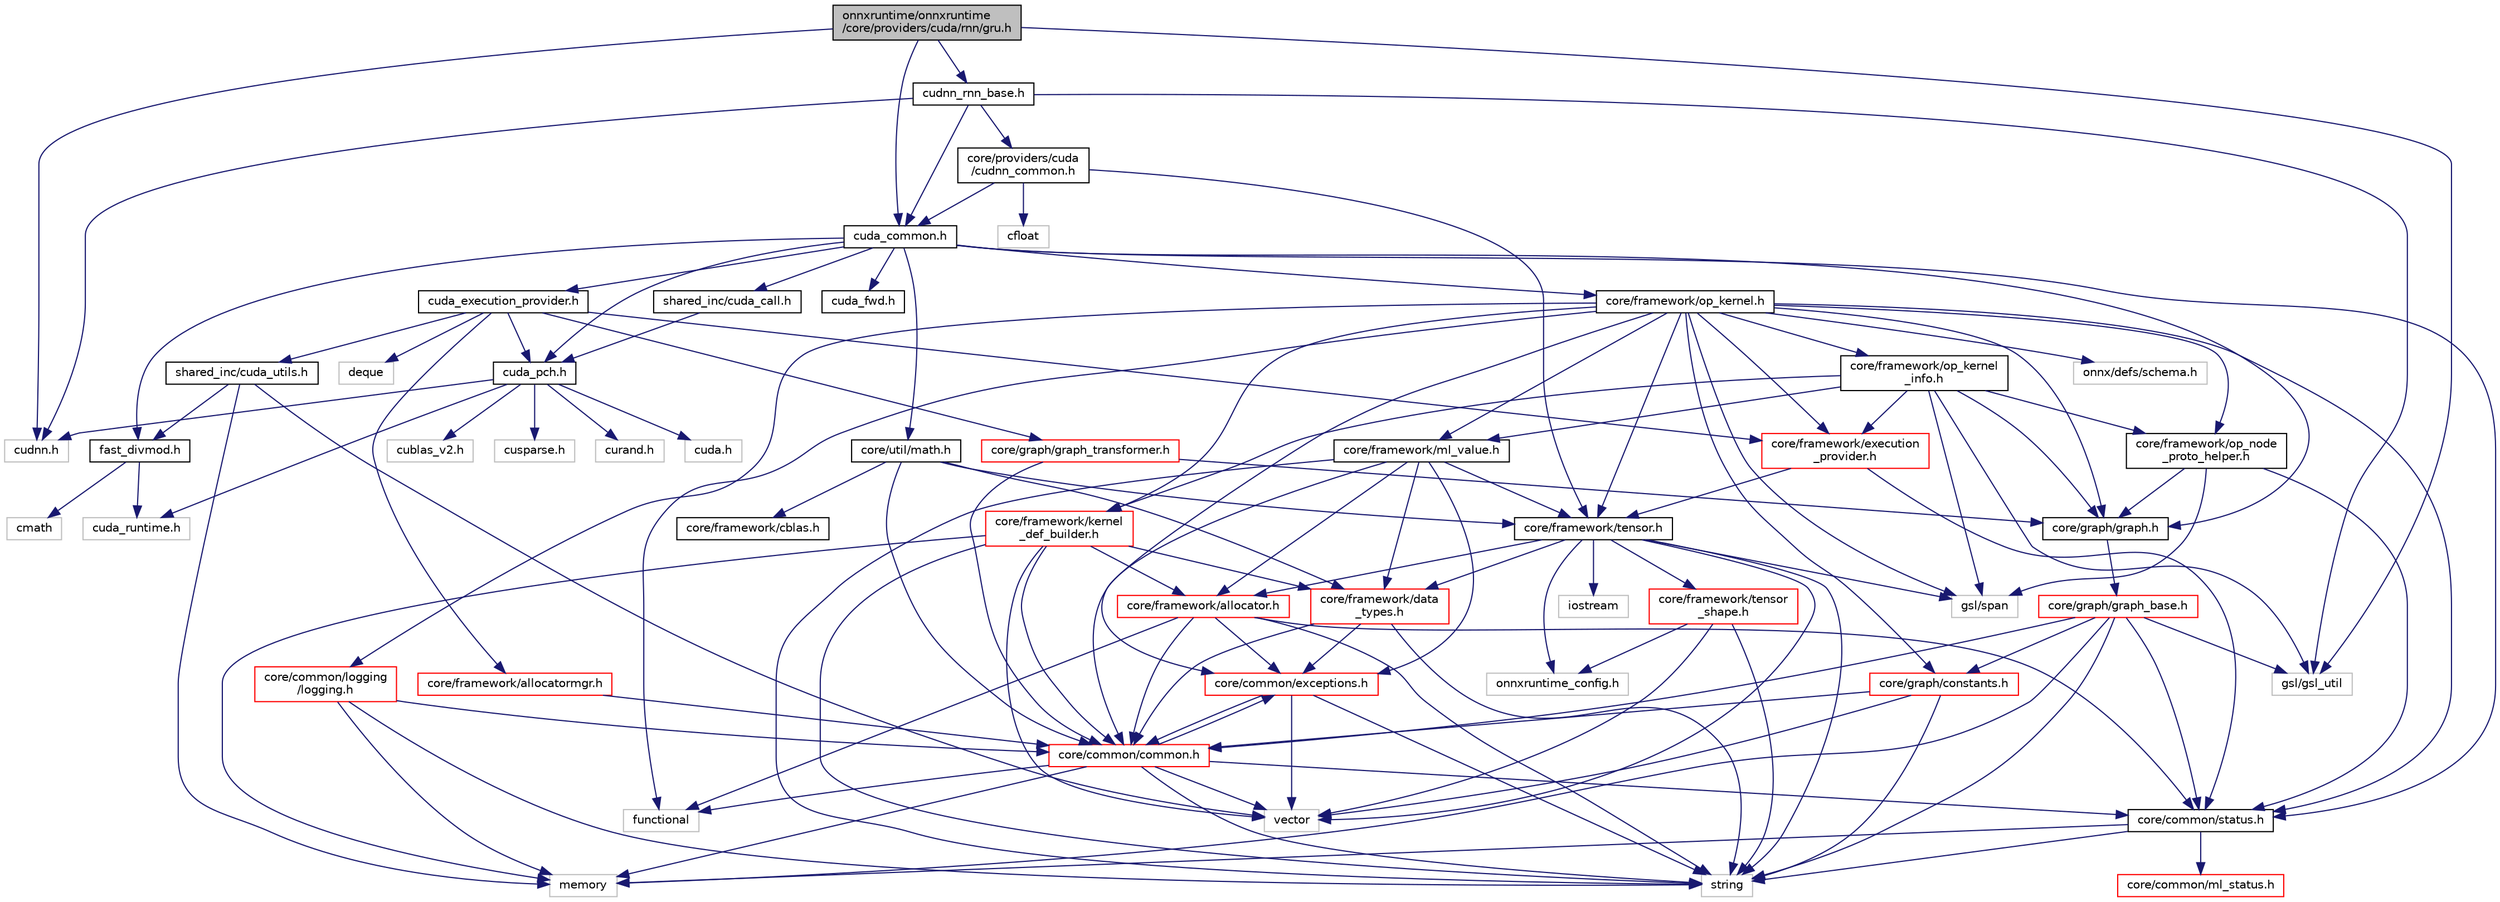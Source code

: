 digraph "onnxruntime/onnxruntime/core/providers/cuda/rnn/gru.h"
{
  edge [fontname="Helvetica",fontsize="10",labelfontname="Helvetica",labelfontsize="10"];
  node [fontname="Helvetica",fontsize="10",shape=record];
  Node0 [label="onnxruntime/onnxruntime\l/core/providers/cuda/rnn/gru.h",height=0.2,width=0.4,color="black", fillcolor="grey75", style="filled", fontcolor="black"];
  Node0 -> Node1 [color="midnightblue",fontsize="10",style="solid"];
  Node1 [label="cudnn_rnn_base.h",height=0.2,width=0.4,color="black", fillcolor="white", style="filled",URL="$cudnn__rnn__base_8h.html"];
  Node1 -> Node2 [color="midnightblue",fontsize="10",style="solid"];
  Node2 [label="gsl/gsl_util",height=0.2,width=0.4,color="grey75", fillcolor="white", style="filled"];
  Node1 -> Node3 [color="midnightblue",fontsize="10",style="solid"];
  Node3 [label="core/providers/cuda\l/cudnn_common.h",height=0.2,width=0.4,color="black", fillcolor="white", style="filled",URL="$cudnn__common_8h.html"];
  Node3 -> Node4 [color="midnightblue",fontsize="10",style="solid"];
  Node4 [label="cuda_common.h",height=0.2,width=0.4,color="black", fillcolor="white", style="filled",URL="$cuda__common_8h.html"];
  Node4 -> Node5 [color="midnightblue",fontsize="10",style="solid"];
  Node5 [label="cuda_pch.h",height=0.2,width=0.4,color="black", fillcolor="white", style="filled",URL="$cuda__pch_8h.html"];
  Node5 -> Node6 [color="midnightblue",fontsize="10",style="solid"];
  Node6 [label="cuda.h",height=0.2,width=0.4,color="grey75", fillcolor="white", style="filled"];
  Node5 -> Node7 [color="midnightblue",fontsize="10",style="solid"];
  Node7 [label="cuda_runtime.h",height=0.2,width=0.4,color="grey75", fillcolor="white", style="filled"];
  Node5 -> Node8 [color="midnightblue",fontsize="10",style="solid"];
  Node8 [label="cublas_v2.h",height=0.2,width=0.4,color="grey75", fillcolor="white", style="filled"];
  Node5 -> Node9 [color="midnightblue",fontsize="10",style="solid"];
  Node9 [label="cusparse.h",height=0.2,width=0.4,color="grey75", fillcolor="white", style="filled"];
  Node5 -> Node10 [color="midnightblue",fontsize="10",style="solid"];
  Node10 [label="curand.h",height=0.2,width=0.4,color="grey75", fillcolor="white", style="filled"];
  Node5 -> Node11 [color="midnightblue",fontsize="10",style="solid"];
  Node11 [label="cudnn.h",height=0.2,width=0.4,color="grey75", fillcolor="white", style="filled"];
  Node4 -> Node12 [color="midnightblue",fontsize="10",style="solid"];
  Node12 [label="core/common/status.h",height=0.2,width=0.4,color="black", fillcolor="white", style="filled",URL="$status_8h.html"];
  Node12 -> Node13 [color="midnightblue",fontsize="10",style="solid"];
  Node13 [label="memory",height=0.2,width=0.4,color="grey75", fillcolor="white", style="filled"];
  Node12 -> Node14 [color="midnightblue",fontsize="10",style="solid"];
  Node14 [label="string",height=0.2,width=0.4,color="grey75", fillcolor="white", style="filled"];
  Node12 -> Node15 [color="midnightblue",fontsize="10",style="solid"];
  Node15 [label="core/common/ml_status.h",height=0.2,width=0.4,color="red", fillcolor="white", style="filled",URL="$ml__status_8h.html"];
  Node4 -> Node17 [color="midnightblue",fontsize="10",style="solid"];
  Node17 [label="core/framework/op_kernel.h",height=0.2,width=0.4,color="black", fillcolor="white", style="filled",URL="$op__kernel_8h.html"];
  Node17 -> Node18 [color="midnightblue",fontsize="10",style="solid"];
  Node18 [label="functional",height=0.2,width=0.4,color="grey75", fillcolor="white", style="filled"];
  Node17 -> Node19 [color="midnightblue",fontsize="10",style="solid"];
  Node19 [label="core/common/exceptions.h",height=0.2,width=0.4,color="red", fillcolor="white", style="filled",URL="$exceptions_8h.html"];
  Node19 -> Node14 [color="midnightblue",fontsize="10",style="solid"];
  Node19 -> Node24 [color="midnightblue",fontsize="10",style="solid"];
  Node24 [label="vector",height=0.2,width=0.4,color="grey75", fillcolor="white", style="filled"];
  Node19 -> Node25 [color="midnightblue",fontsize="10",style="solid"];
  Node25 [label="core/common/common.h",height=0.2,width=0.4,color="red", fillcolor="white", style="filled",URL="$include_2onnxruntime_2core_2common_2common_8h.html"];
  Node25 -> Node18 [color="midnightblue",fontsize="10",style="solid"];
  Node25 -> Node13 [color="midnightblue",fontsize="10",style="solid"];
  Node25 -> Node14 [color="midnightblue",fontsize="10",style="solid"];
  Node25 -> Node24 [color="midnightblue",fontsize="10",style="solid"];
  Node25 -> Node19 [color="midnightblue",fontsize="10",style="solid"];
  Node25 -> Node12 [color="midnightblue",fontsize="10",style="solid"];
  Node17 -> Node33 [color="midnightblue",fontsize="10",style="solid"];
  Node33 [label="core/common/logging\l/logging.h",height=0.2,width=0.4,color="red", fillcolor="white", style="filled",URL="$logging_8h.html"];
  Node33 -> Node13 [color="midnightblue",fontsize="10",style="solid"];
  Node33 -> Node14 [color="midnightblue",fontsize="10",style="solid"];
  Node33 -> Node25 [color="midnightblue",fontsize="10",style="solid"];
  Node17 -> Node12 [color="midnightblue",fontsize="10",style="solid"];
  Node17 -> Node42 [color="midnightblue",fontsize="10",style="solid"];
  Node42 [label="core/framework/execution\l_provider.h",height=0.2,width=0.4,color="red", fillcolor="white", style="filled",URL="$execution__provider_8h.html"];
  Node42 -> Node12 [color="midnightblue",fontsize="10",style="solid"];
  Node42 -> Node43 [color="midnightblue",fontsize="10",style="solid"];
  Node43 [label="core/framework/tensor.h",height=0.2,width=0.4,color="black", fillcolor="white", style="filled",URL="$tensor_8h.html"];
  Node43 -> Node44 [color="midnightblue",fontsize="10",style="solid"];
  Node44 [label="iostream",height=0.2,width=0.4,color="grey75", fillcolor="white", style="filled"];
  Node43 -> Node14 [color="midnightblue",fontsize="10",style="solid"];
  Node43 -> Node24 [color="midnightblue",fontsize="10",style="solid"];
  Node43 -> Node45 [color="midnightblue",fontsize="10",style="solid"];
  Node45 [label="gsl/span",height=0.2,width=0.4,color="grey75", fillcolor="white", style="filled"];
  Node43 -> Node46 [color="midnightblue",fontsize="10",style="solid"];
  Node46 [label="core/framework/allocator.h",height=0.2,width=0.4,color="red", fillcolor="white", style="filled",URL="$framework_2allocator_8h.html"];
  Node46 -> Node18 [color="midnightblue",fontsize="10",style="solid"];
  Node46 -> Node14 [color="midnightblue",fontsize="10",style="solid"];
  Node46 -> Node25 [color="midnightblue",fontsize="10",style="solid"];
  Node46 -> Node19 [color="midnightblue",fontsize="10",style="solid"];
  Node46 -> Node12 [color="midnightblue",fontsize="10",style="solid"];
  Node43 -> Node56 [color="midnightblue",fontsize="10",style="solid"];
  Node56 [label="core/framework/data\l_types.h",height=0.2,width=0.4,color="red", fillcolor="white", style="filled",URL="$data__types_8h.html"];
  Node56 -> Node14 [color="midnightblue",fontsize="10",style="solid"];
  Node56 -> Node25 [color="midnightblue",fontsize="10",style="solid"];
  Node56 -> Node19 [color="midnightblue",fontsize="10",style="solid"];
  Node43 -> Node57 [color="midnightblue",fontsize="10",style="solid"];
  Node57 [label="core/framework/tensor\l_shape.h",height=0.2,width=0.4,color="red", fillcolor="white", style="filled",URL="$tensor__shape_8h.html"];
  Node57 -> Node24 [color="midnightblue",fontsize="10",style="solid"];
  Node57 -> Node14 [color="midnightblue",fontsize="10",style="solid"];
  Node57 -> Node59 [color="midnightblue",fontsize="10",style="solid"];
  Node59 [label="onnxruntime_config.h",height=0.2,width=0.4,color="grey75", fillcolor="white", style="filled"];
  Node43 -> Node59 [color="midnightblue",fontsize="10",style="solid"];
  Node17 -> Node60 [color="midnightblue",fontsize="10",style="solid"];
  Node60 [label="core/framework/kernel\l_def_builder.h",height=0.2,width=0.4,color="red", fillcolor="white", style="filled",URL="$kernel__def__builder_8h.html"];
  Node60 -> Node13 [color="midnightblue",fontsize="10",style="solid"];
  Node60 -> Node14 [color="midnightblue",fontsize="10",style="solid"];
  Node60 -> Node24 [color="midnightblue",fontsize="10",style="solid"];
  Node60 -> Node25 [color="midnightblue",fontsize="10",style="solid"];
  Node60 -> Node56 [color="midnightblue",fontsize="10",style="solid"];
  Node60 -> Node46 [color="midnightblue",fontsize="10",style="solid"];
  Node17 -> Node62 [color="midnightblue",fontsize="10",style="solid"];
  Node62 [label="core/framework/ml_value.h",height=0.2,width=0.4,color="black", fillcolor="white", style="filled",URL="$ml__value_8h.html"];
  Node62 -> Node14 [color="midnightblue",fontsize="10",style="solid"];
  Node62 -> Node25 [color="midnightblue",fontsize="10",style="solid"];
  Node62 -> Node19 [color="midnightblue",fontsize="10",style="solid"];
  Node62 -> Node46 [color="midnightblue",fontsize="10",style="solid"];
  Node62 -> Node56 [color="midnightblue",fontsize="10",style="solid"];
  Node62 -> Node43 [color="midnightblue",fontsize="10",style="solid"];
  Node17 -> Node63 [color="midnightblue",fontsize="10",style="solid"];
  Node63 [label="core/framework/op_kernel\l_info.h",height=0.2,width=0.4,color="black", fillcolor="white", style="filled",URL="$op__kernel__info_8h.html"];
  Node63 -> Node42 [color="midnightblue",fontsize="10",style="solid"];
  Node63 -> Node60 [color="midnightblue",fontsize="10",style="solid"];
  Node63 -> Node62 [color="midnightblue",fontsize="10",style="solid"];
  Node63 -> Node64 [color="midnightblue",fontsize="10",style="solid"];
  Node64 [label="core/framework/op_node\l_proto_helper.h",height=0.2,width=0.4,color="black", fillcolor="white", style="filled",URL="$op__node__proto__helper_8h.html"];
  Node64 -> Node12 [color="midnightblue",fontsize="10",style="solid"];
  Node64 -> Node65 [color="midnightblue",fontsize="10",style="solid"];
  Node65 [label="core/graph/graph.h",height=0.2,width=0.4,color="black", fillcolor="white", style="filled",URL="$graph_8h.html"];
  Node65 -> Node66 [color="midnightblue",fontsize="10",style="solid"];
  Node66 [label="core/graph/graph_base.h",height=0.2,width=0.4,color="red", fillcolor="white", style="filled",URL="$graph__base_8h.html"];
  Node66 -> Node13 [color="midnightblue",fontsize="10",style="solid"];
  Node66 -> Node14 [color="midnightblue",fontsize="10",style="solid"];
  Node66 -> Node25 [color="midnightblue",fontsize="10",style="solid"];
  Node66 -> Node12 [color="midnightblue",fontsize="10",style="solid"];
  Node66 -> Node70 [color="midnightblue",fontsize="10",style="solid"];
  Node70 [label="core/graph/constants.h",height=0.2,width=0.4,color="red", fillcolor="white", style="filled",URL="$constants_8h.html"];
  Node70 -> Node14 [color="midnightblue",fontsize="10",style="solid"];
  Node70 -> Node24 [color="midnightblue",fontsize="10",style="solid"];
  Node70 -> Node25 [color="midnightblue",fontsize="10",style="solid"];
  Node66 -> Node2 [color="midnightblue",fontsize="10",style="solid"];
  Node64 -> Node45 [color="midnightblue",fontsize="10",style="solid"];
  Node63 -> Node65 [color="midnightblue",fontsize="10",style="solid"];
  Node63 -> Node45 [color="midnightblue",fontsize="10",style="solid"];
  Node63 -> Node2 [color="midnightblue",fontsize="10",style="solid"];
  Node17 -> Node64 [color="midnightblue",fontsize="10",style="solid"];
  Node17 -> Node43 [color="midnightblue",fontsize="10",style="solid"];
  Node17 -> Node70 [color="midnightblue",fontsize="10",style="solid"];
  Node17 -> Node65 [color="midnightblue",fontsize="10",style="solid"];
  Node17 -> Node45 [color="midnightblue",fontsize="10",style="solid"];
  Node17 -> Node74 [color="midnightblue",fontsize="10",style="solid"];
  Node74 [label="onnx/defs/schema.h",height=0.2,width=0.4,color="grey75", fillcolor="white", style="filled"];
  Node4 -> Node65 [color="midnightblue",fontsize="10",style="solid"];
  Node4 -> Node78 [color="midnightblue",fontsize="10",style="solid"];
  Node78 [label="shared_inc/cuda_call.h",height=0.2,width=0.4,color="black", fillcolor="white", style="filled",URL="$cuda__call_8h.html"];
  Node78 -> Node5 [color="midnightblue",fontsize="10",style="solid"];
  Node4 -> Node79 [color="midnightblue",fontsize="10",style="solid"];
  Node79 [label="cuda_execution_provider.h",height=0.2,width=0.4,color="black", fillcolor="white", style="filled",URL="$cuda__execution__provider_8h.html"];
  Node79 -> Node5 [color="midnightblue",fontsize="10",style="solid"];
  Node79 -> Node80 [color="midnightblue",fontsize="10",style="solid"];
  Node80 [label="core/graph/graph_transformer.h",height=0.2,width=0.4,color="red", fillcolor="white", style="filled",URL="$graph__transformer_8h.html"];
  Node80 -> Node25 [color="midnightblue",fontsize="10",style="solid"];
  Node80 -> Node65 [color="midnightblue",fontsize="10",style="solid"];
  Node79 -> Node82 [color="midnightblue",fontsize="10",style="solid"];
  Node82 [label="core/framework/allocatormgr.h",height=0.2,width=0.4,color="red", fillcolor="white", style="filled",URL="$allocatormgr_8h.html"];
  Node82 -> Node25 [color="midnightblue",fontsize="10",style="solid"];
  Node79 -> Node42 [color="midnightblue",fontsize="10",style="solid"];
  Node79 -> Node84 [color="midnightblue",fontsize="10",style="solid"];
  Node84 [label="shared_inc/cuda_utils.h",height=0.2,width=0.4,color="black", fillcolor="white", style="filled",URL="$cuda__utils_8h.html"];
  Node84 -> Node13 [color="midnightblue",fontsize="10",style="solid"];
  Node84 -> Node24 [color="midnightblue",fontsize="10",style="solid"];
  Node84 -> Node85 [color="midnightblue",fontsize="10",style="solid"];
  Node85 [label="fast_divmod.h",height=0.2,width=0.4,color="black", fillcolor="white", style="filled",URL="$fast__divmod_8h.html"];
  Node85 -> Node7 [color="midnightblue",fontsize="10",style="solid"];
  Node85 -> Node86 [color="midnightblue",fontsize="10",style="solid"];
  Node86 [label="cmath",height=0.2,width=0.4,color="grey75", fillcolor="white", style="filled"];
  Node79 -> Node87 [color="midnightblue",fontsize="10",style="solid"];
  Node87 [label="deque",height=0.2,width=0.4,color="grey75", fillcolor="white", style="filled"];
  Node4 -> Node85 [color="midnightblue",fontsize="10",style="solid"];
  Node4 -> Node88 [color="midnightblue",fontsize="10",style="solid"];
  Node88 [label="core/util/math.h",height=0.2,width=0.4,color="black", fillcolor="white", style="filled",URL="$math_8h.html"];
  Node88 -> Node89 [color="midnightblue",fontsize="10",style="solid"];
  Node89 [label="core/framework/cblas.h",height=0.2,width=0.4,color="black", fillcolor="white", style="filled",URL="$cblas_8h.html"];
  Node88 -> Node25 [color="midnightblue",fontsize="10",style="solid"];
  Node88 -> Node56 [color="midnightblue",fontsize="10",style="solid"];
  Node88 -> Node43 [color="midnightblue",fontsize="10",style="solid"];
  Node4 -> Node90 [color="midnightblue",fontsize="10",style="solid"];
  Node90 [label="cuda_fwd.h",height=0.2,width=0.4,color="black", fillcolor="white", style="filled",URL="$cuda__fwd_8h.html"];
  Node3 -> Node43 [color="midnightblue",fontsize="10",style="solid"];
  Node3 -> Node91 [color="midnightblue",fontsize="10",style="solid"];
  Node91 [label="cfloat",height=0.2,width=0.4,color="grey75", fillcolor="white", style="filled"];
  Node1 -> Node4 [color="midnightblue",fontsize="10",style="solid"];
  Node1 -> Node11 [color="midnightblue",fontsize="10",style="solid"];
  Node0 -> Node2 [color="midnightblue",fontsize="10",style="solid"];
  Node0 -> Node4 [color="midnightblue",fontsize="10",style="solid"];
  Node0 -> Node11 [color="midnightblue",fontsize="10",style="solid"];
}
